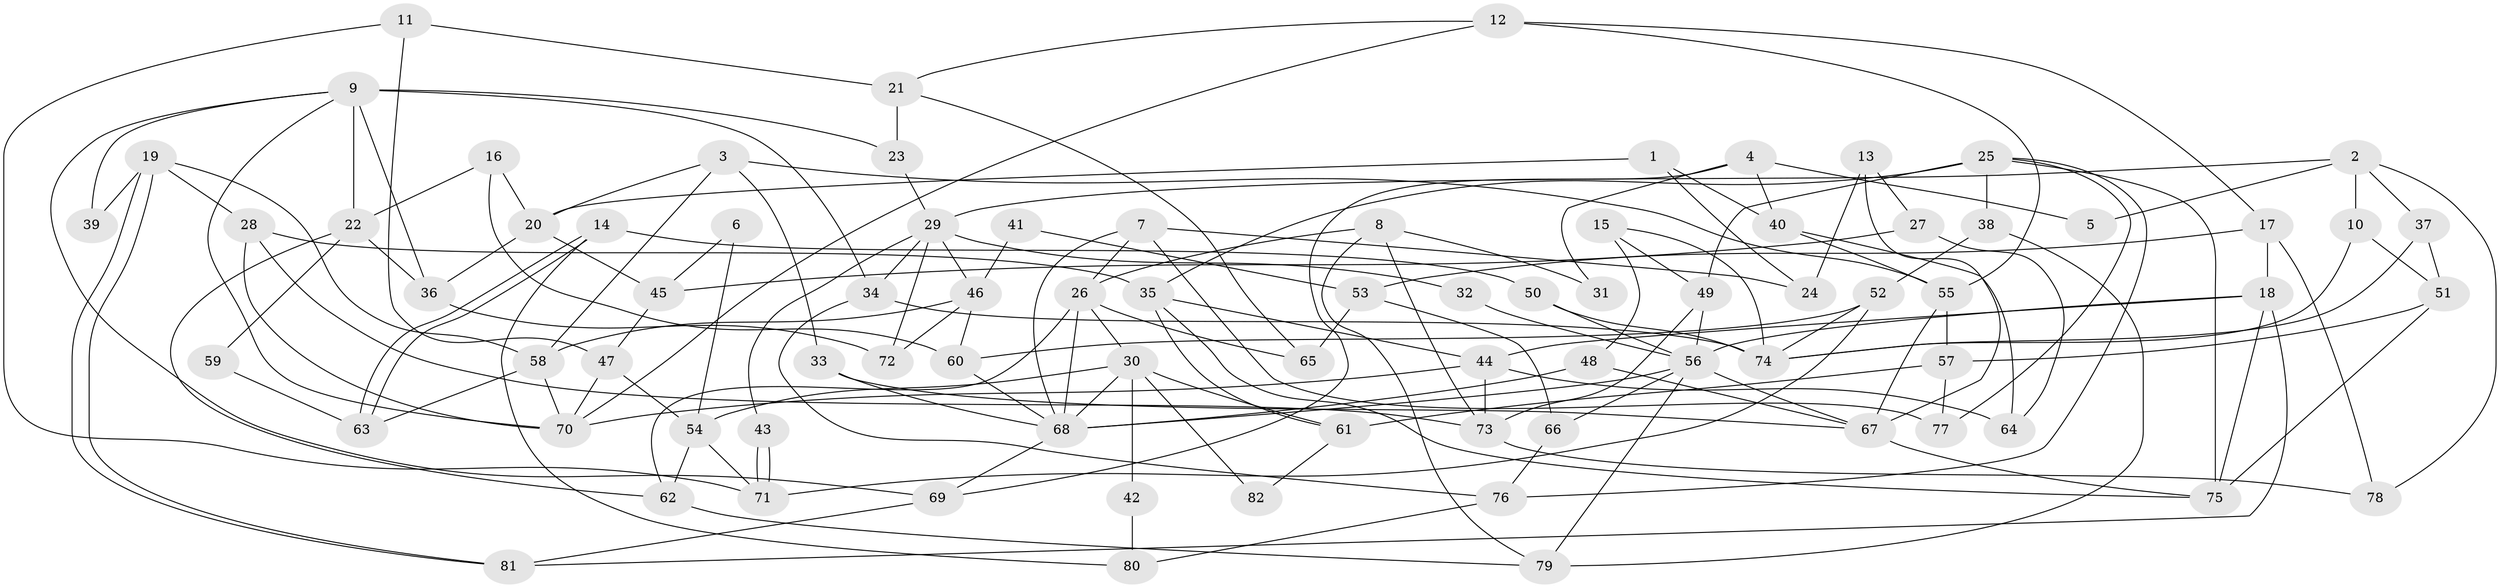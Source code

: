 // Generated by graph-tools (version 1.1) at 2025/26/03/09/25 03:26:12]
// undirected, 82 vertices, 164 edges
graph export_dot {
graph [start="1"]
  node [color=gray90,style=filled];
  1;
  2;
  3;
  4;
  5;
  6;
  7;
  8;
  9;
  10;
  11;
  12;
  13;
  14;
  15;
  16;
  17;
  18;
  19;
  20;
  21;
  22;
  23;
  24;
  25;
  26;
  27;
  28;
  29;
  30;
  31;
  32;
  33;
  34;
  35;
  36;
  37;
  38;
  39;
  40;
  41;
  42;
  43;
  44;
  45;
  46;
  47;
  48;
  49;
  50;
  51;
  52;
  53;
  54;
  55;
  56;
  57;
  58;
  59;
  60;
  61;
  62;
  63;
  64;
  65;
  66;
  67;
  68;
  69;
  70;
  71;
  72;
  73;
  74;
  75;
  76;
  77;
  78;
  79;
  80;
  81;
  82;
  1 -- 20;
  1 -- 24;
  1 -- 40;
  2 -- 78;
  2 -- 37;
  2 -- 5;
  2 -- 10;
  2 -- 29;
  3 -- 58;
  3 -- 55;
  3 -- 20;
  3 -- 33;
  4 -- 69;
  4 -- 40;
  4 -- 5;
  4 -- 31;
  6 -- 54;
  6 -- 45;
  7 -- 77;
  7 -- 26;
  7 -- 24;
  7 -- 68;
  8 -- 26;
  8 -- 79;
  8 -- 31;
  8 -- 73;
  9 -- 22;
  9 -- 36;
  9 -- 23;
  9 -- 34;
  9 -- 39;
  9 -- 69;
  9 -- 70;
  10 -- 51;
  10 -- 74;
  11 -- 71;
  11 -- 47;
  11 -- 21;
  12 -- 21;
  12 -- 70;
  12 -- 17;
  12 -- 55;
  13 -- 67;
  13 -- 27;
  13 -- 24;
  14 -- 63;
  14 -- 63;
  14 -- 50;
  14 -- 80;
  15 -- 49;
  15 -- 48;
  15 -- 74;
  16 -- 60;
  16 -- 22;
  16 -- 20;
  17 -- 53;
  17 -- 18;
  17 -- 78;
  18 -- 81;
  18 -- 44;
  18 -- 56;
  18 -- 75;
  19 -- 28;
  19 -- 81;
  19 -- 81;
  19 -- 39;
  19 -- 58;
  20 -- 36;
  20 -- 45;
  21 -- 23;
  21 -- 65;
  22 -- 62;
  22 -- 36;
  22 -- 59;
  23 -- 29;
  25 -- 49;
  25 -- 75;
  25 -- 35;
  25 -- 38;
  25 -- 76;
  25 -- 77;
  26 -- 62;
  26 -- 68;
  26 -- 30;
  26 -- 65;
  27 -- 64;
  27 -- 45;
  28 -- 70;
  28 -- 35;
  28 -- 73;
  29 -- 34;
  29 -- 32;
  29 -- 43;
  29 -- 46;
  29 -- 72;
  30 -- 68;
  30 -- 42;
  30 -- 54;
  30 -- 61;
  30 -- 82;
  32 -- 56;
  33 -- 67;
  33 -- 68;
  34 -- 74;
  34 -- 76;
  35 -- 44;
  35 -- 61;
  35 -- 75;
  36 -- 72;
  37 -- 51;
  37 -- 74;
  38 -- 52;
  38 -- 79;
  40 -- 55;
  40 -- 64;
  41 -- 46;
  41 -- 53;
  42 -- 80;
  43 -- 71;
  43 -- 71;
  44 -- 73;
  44 -- 64;
  44 -- 70;
  45 -- 47;
  46 -- 58;
  46 -- 60;
  46 -- 72;
  47 -- 70;
  47 -- 54;
  48 -- 67;
  48 -- 68;
  49 -- 56;
  49 -- 73;
  50 -- 74;
  50 -- 56;
  51 -- 57;
  51 -- 75;
  52 -- 74;
  52 -- 60;
  52 -- 71;
  53 -- 65;
  53 -- 66;
  54 -- 71;
  54 -- 62;
  55 -- 67;
  55 -- 57;
  56 -- 68;
  56 -- 66;
  56 -- 67;
  56 -- 79;
  57 -- 61;
  57 -- 77;
  58 -- 70;
  58 -- 63;
  59 -- 63;
  60 -- 68;
  61 -- 82;
  62 -- 79;
  66 -- 76;
  67 -- 75;
  68 -- 69;
  69 -- 81;
  73 -- 78;
  76 -- 80;
}
